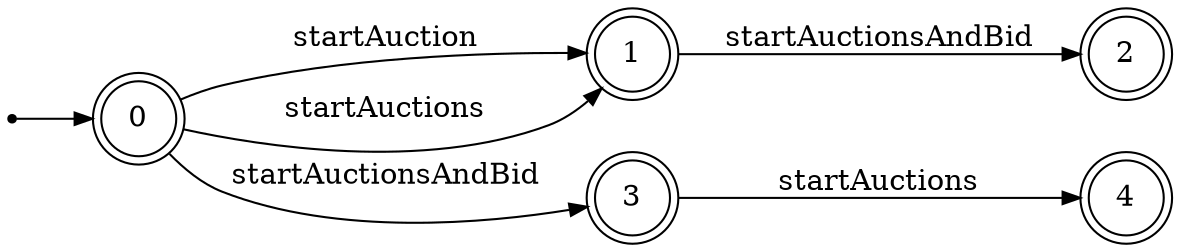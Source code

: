 digraph {
	ranksep=0.5 size="8, 8"
	rankdir=LR
	Initial [label="" fontsize=14.0 shape=point]
	0 [fontsize=14.0 shape=doublecircle]
	1 [fontsize=14.0 shape=doublecircle]
	2 [fontsize=14.0 shape=doublecircle]
	3 [fontsize=14.0 shape=doublecircle]
	4 [fontsize=14.0 shape=doublecircle]
	Initial -> 0 [arrowsize=0.85]
	0 -> 3 [label=" startAuctionsAndBid " arrowsize=0.85 fontsize=14.0]
	0 -> 1 [label=" startAuction " arrowsize=0.85 fontsize=14.0]
	0 -> 1 [label=" startAuctions " arrowsize=0.85 fontsize=14.0]
	1 -> 2 [label=" startAuctionsAndBid " arrowsize=0.85 fontsize=14.0]
	3 -> 4 [label=" startAuctions " arrowsize=0.85 fontsize=14.0]
}
